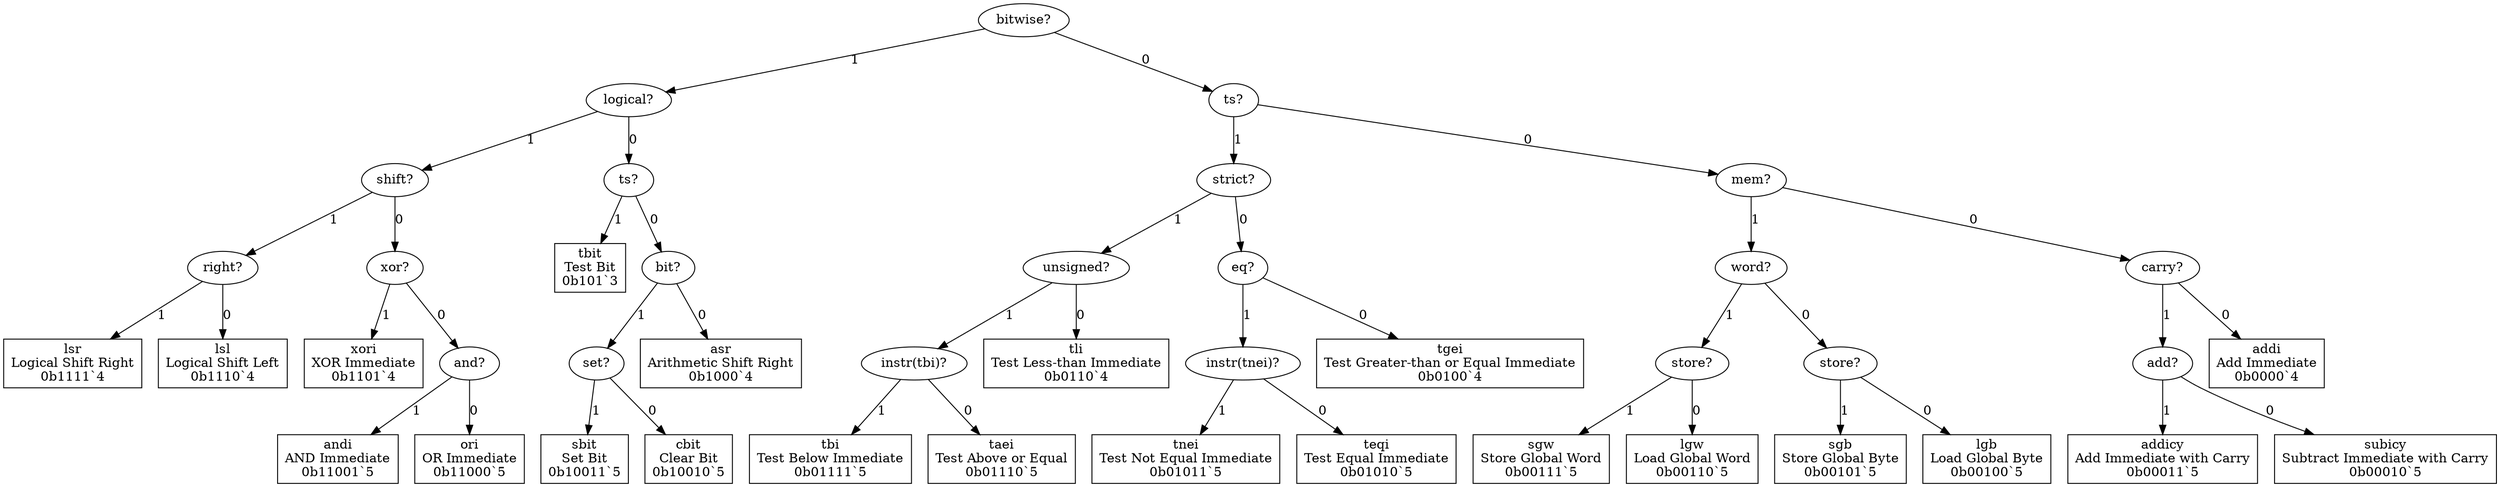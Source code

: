 digraph "Format ri(_)" {
  "bitwise_4696981" [label = "bitwise?", shape = ellipse];
  "bitwise_4696981" -> "logical_14885677" [label = "1"];
  "bitwise_4696981" -> "ts_12450932" [label = "0"];
  "logical_14885677" [label = "logical?", shape = ellipse];
  "logical_14885677" -> "shift_8030087" [label = "1"];
  "logical_14885677" -> "ts_9829234" [label = "0"];
  "shift_8030087" [label = "shift?", shape = ellipse];
  "shift_8030087" -> "right_9450710" [label = "1"];
  "shift_8030087" -> "xor_893094" [label = "0"];
  "right_9450710" [label = "right?", shape = ellipse];
  "right_9450710" -> "lsr_5551459" [label = "1"];
  "right_9450710" -> "lsl_933506" [label = "0"];
  "lsr_5551459" [label = "lsr
Logical Shift Right
0b1111`4", shape = rectangle];
  "lsl_933506" [label = "lsl
Logical Shift Left
0b1110`4", shape = rectangle];
  "xor_893094" [label = "xor?", shape = ellipse];
  "xor_893094" -> "xori_1004432" [label = "1"];
  "xor_893094" -> "and_9270733" [label = "0"];
  "xori_1004432" [label = "xori
XOR Immediate
0b1101`4", shape = rectangle];
  "and_9270733" [label = "and?", shape = ellipse];
  "and_9270733" -> "andi_12159617" [label = "1"];
  "and_9270733" -> "ori_10741780" [label = "0"];
  "andi_12159617" [label = "andi
AND Immediate
0b11001`5", shape = rectangle];
  "ori_10741780" [label = "ori
OR Immediate
0b11000`5", shape = rectangle];
  "ts_9829234" [label = "ts?", shape = ellipse];
  "ts_9829234" -> "tbit_5372373" [label = "1"];
  "ts_9829234" -> "bit_8224027" [label = "0"];
  "tbit_5372373" [label = "tbit
Test Bit
0b101`3", shape = rectangle];
  "bit_8224027" [label = "bit?", shape = ellipse];
  "bit_8224027" -> "set_3704032" [label = "1"];
  "bit_8224027" -> "asr_4658712" [label = "0"];
  "set_3704032" [label = "set?", shape = ellipse];
  "set_3704032" -> "sbit_16738776" [label = "1"];
  "set_3704032" -> "cbit_262815" [label = "0"];
  "sbit_16738776" [label = "sbit
Set Bit
0b10011`5", shape = rectangle];
  "cbit_262815" [label = "cbit
Clear Bit
0b10010`5", shape = rectangle];
  "asr_4658712" [label = "asr
Arithmetic Shift Right
0b1000`4", shape = rectangle];
  "ts_12450932" [label = "ts?", shape = ellipse];
  "ts_12450932" -> "strict_16455406" [label = "1"];
  "ts_12450932" -> "mem_14389800" [label = "0"];
  "strict_16455406" [label = "strict?", shape = ellipse];
  "strict_16455406" -> "unsigned_9730244" [label = "1"];
  "strict_16455406" -> "eq_5066476" [label = "0"];
  "unsigned_9730244" [label = "unsigned?", shape = ellipse];
  "unsigned_9730244" -> "instr(tbi)_2834915" [label = "1"];
  "unsigned_9730244" -> "tli_650505" [label = "0"];
  "instr(tbi)_2834915" [label = "instr(tbi)?", shape = ellipse];
  "instr(tbi)_2834915" -> "tbi_7859922" [label = "1"];
  "instr(tbi)_2834915" -> "taei_9511866" [label = "0"];
  "tbi_7859922" [label = "tbi
Test Below Immediate
0b01111`5", shape = rectangle];
  "taei_9511866" [label = "taei
Test Above or Equal
0b01110`5", shape = rectangle];
  "tli_650505" [label = "tli
Test Less-than Immediate
0b0110`4", shape = rectangle];
  "eq_5066476" [label = "eq?", shape = ellipse];
  "eq_5066476" -> "instr(tnei)_12460298" [label = "1"];
  "eq_5066476" -> "tgei_4329480" [label = "0"];
  "instr(tnei)_12460298" [label = "instr(tnei)?", shape = ellipse];
  "instr(tnei)_12460298" -> "tnei_12469607" [label = "1"];
  "instr(tnei)_12460298" -> "teqi_10456661" [label = "0"];
  "tnei_12469607" [label = "tnei
Test Not Equal Immediate
0b01011`5", shape = rectangle];
  "teqi_10456661" [label = "teqi
Test Equal Immediate
0b01010`5", shape = rectangle];
  "tgei_4329480" [label = "tgei
Test Greater-than or Equal Immediate
0b0100`4", shape = rectangle];
  "mem_14389800" [label = "mem?", shape = ellipse];
  "mem_14389800" -> "word_12344914" [label = "1"];
  "mem_14389800" -> "carry_3117734" [label = "0"];
  "word_12344914" [label = "word?", shape = ellipse];
  "word_12344914" -> "store_746487" [label = "1"];
  "word_12344914" -> "store_301838" [label = "0"];
  "store_746487" [label = "store?", shape = ellipse];
  "store_746487" -> "sgw_3934115" [label = "1"];
  "store_746487" -> "lgw_5872715" [label = "0"];
  "sgw_3934115" [label = "sgw
Store Global Word
0b00111`5", shape = rectangle];
  "lgw_5872715" [label = "lgw
Load Global Word
0b00110`5", shape = rectangle];
  "store_301838" [label = "store?", shape = ellipse];
  "store_301838" -> "sgb_13623431" [label = "1"];
  "store_301838" -> "lgb_856797" [label = "0"];
  "sgb_13623431" [label = "sgb
Store Global Byte
0b00101`5", shape = rectangle];
  "lgb_856797" [label = "lgb
Load Global Byte
0b00100`5", shape = rectangle];
  "carry_3117734" [label = "carry?", shape = ellipse];
  "carry_3117734" -> "add_2468223" [label = "1"];
  "carry_3117734" -> "addi_9690679" [label = "0"];
  "add_2468223" [label = "add?", shape = ellipse];
  "add_2468223" -> "addicy_12315327" [label = "1"];
  "add_2468223" -> "subicy_2944954" [label = "0"];
  "addicy_12315327" [label = "addicy
Add Immediate with Carry
0b00011`5", shape = rectangle];
  "subicy_2944954" [label = "subicy
Subtract Immediate with Carry
0b00010`5", shape = rectangle];
  "addi_9690679" [label = "addi
Add Immediate
0b0000`4", shape = rectangle];
}
